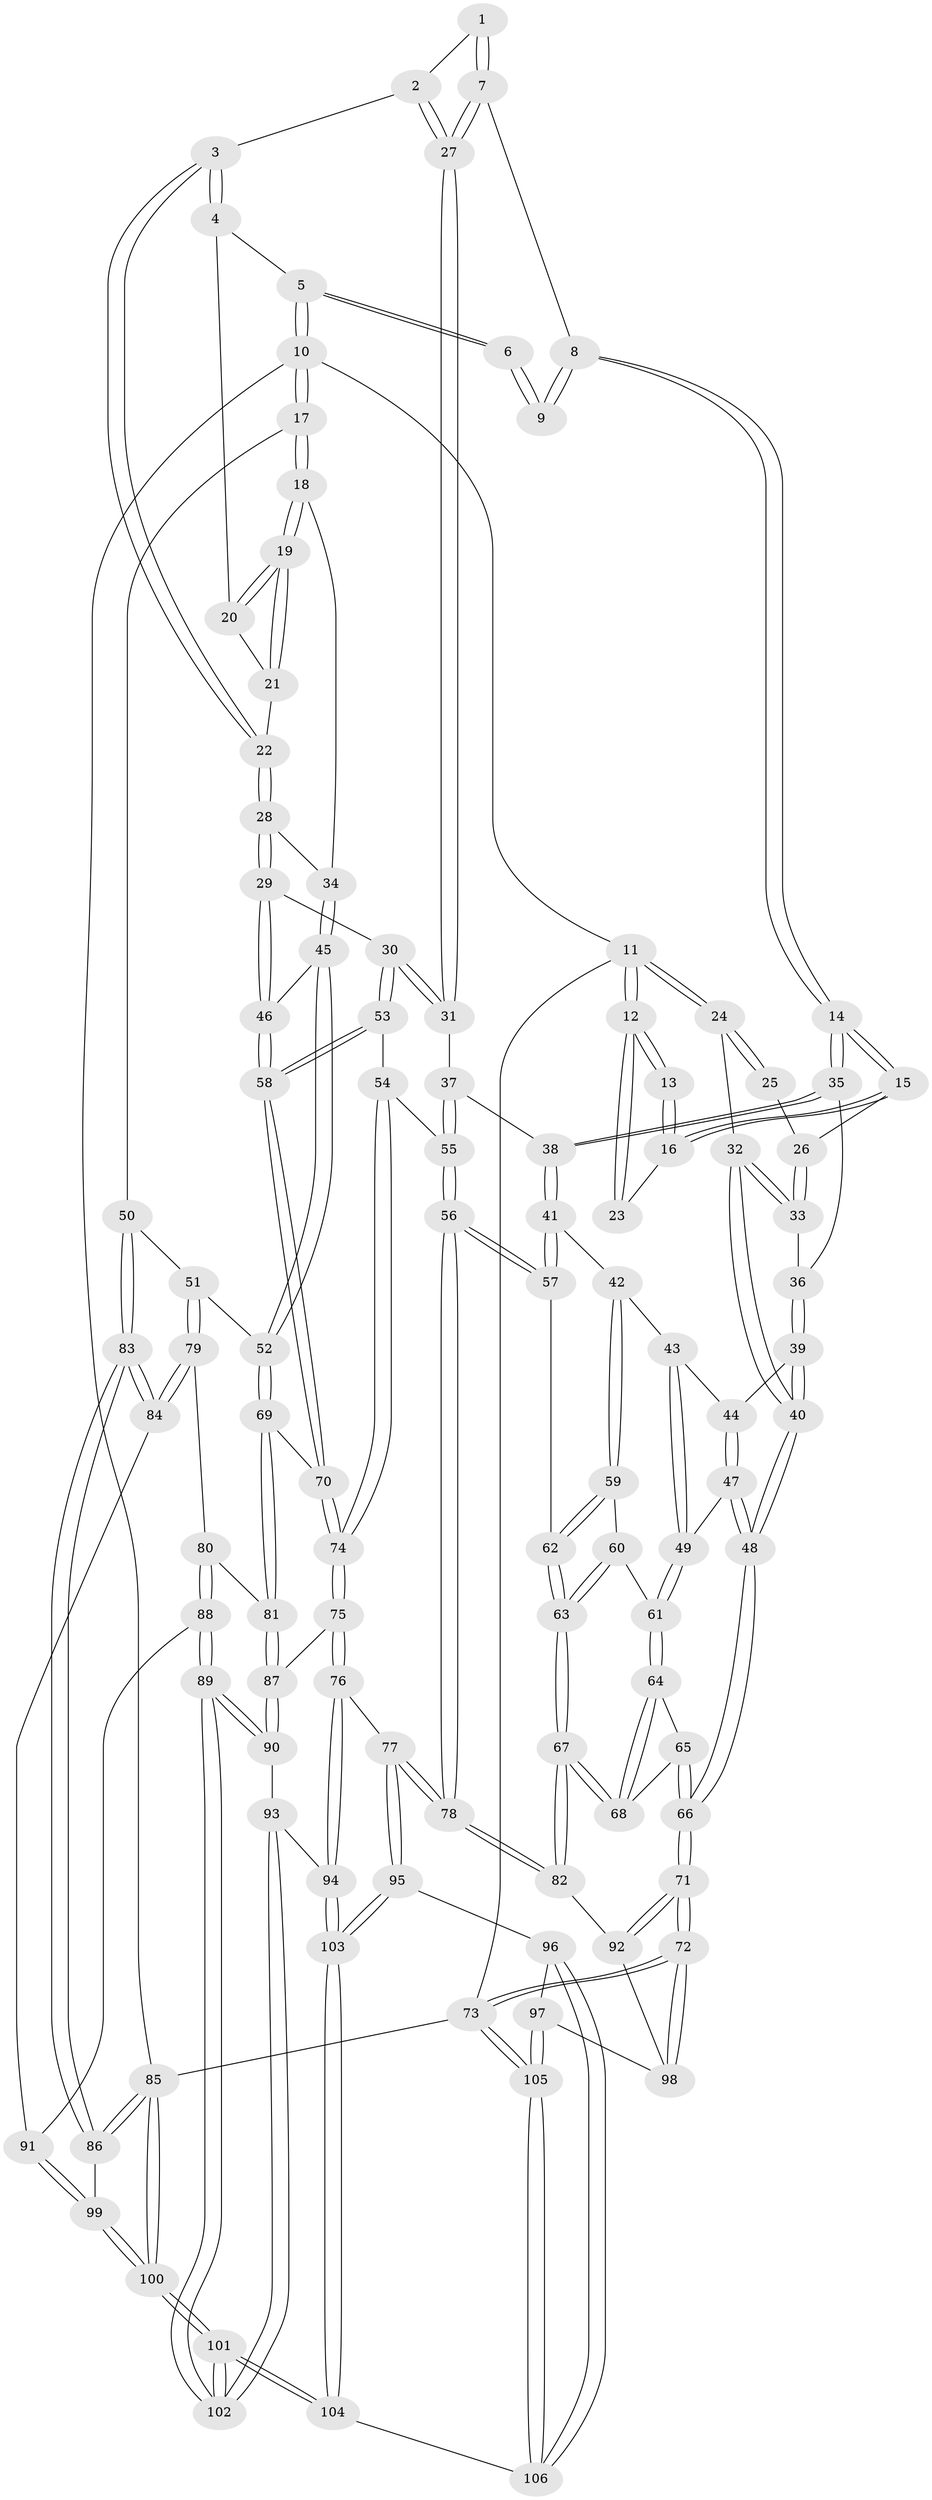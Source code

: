 // Generated by graph-tools (version 1.1) at 2025/01/03/09/25 05:01:36]
// undirected, 106 vertices, 262 edges
graph export_dot {
graph [start="1"]
  node [color=gray90,style=filled];
  1 [pos="+0.4998403594814635+0"];
  2 [pos="+0.6186187032591245+0.11351449346325414"];
  3 [pos="+0.6610163052724728+0.09428873791727903"];
  4 [pos="+0.7919806223935649+0"];
  5 [pos="+0.8303224505416801+0"];
  6 [pos="+0.4969864923093132+0"];
  7 [pos="+0.4767592813129996+0.167925313879407"];
  8 [pos="+0.33492403856307235+0.09929073624050747"];
  9 [pos="+0.2848871487603452+0"];
  10 [pos="+1+0"];
  11 [pos="+0+0"];
  12 [pos="+0+0"];
  13 [pos="+0.21688014716087584+0"];
  14 [pos="+0.19173786947020985+0.19964582582367188"];
  15 [pos="+0.16203314362248408+0.16307708058251724"];
  16 [pos="+0.15487232376324034+0.13665005609732447"];
  17 [pos="+1+0.2253789086014036"];
  18 [pos="+1+0.22676127160774637"];
  19 [pos="+0.9144975293556507+0.18997829738218228"];
  20 [pos="+0.7992962232806697+0"];
  21 [pos="+0.7955691782474102+0.17686081942931617"];
  22 [pos="+0.7650949274316373+0.19644489821465497"];
  23 [pos="+0.06789285500607355+0.08462645478648752"];
  24 [pos="+0+0"];
  25 [pos="+0.033101619005368+0.10774539877130372"];
  26 [pos="+0+0.18394834296717777"];
  27 [pos="+0.5070416171307867+0.2174704947167952"];
  28 [pos="+0.7224293912024933+0.279776966454237"];
  29 [pos="+0.6814388851413188+0.3150614103371199"];
  30 [pos="+0.6754423905514251+0.315633067074201"];
  31 [pos="+0.5070782616105788+0.2181321416692957"];
  32 [pos="+0+0.20463020784629654"];
  33 [pos="+0+0.1956217617151416"];
  34 [pos="+0.8726081089165412+0.307644488020434"];
  35 [pos="+0.1943721371511571+0.2210376114221466"];
  36 [pos="+0.0745483028537233+0.2731425789892698"];
  37 [pos="+0.4418885308174918+0.2909632293677421"];
  38 [pos="+0.2404122546692491+0.3075252152157922"];
  39 [pos="+0.032600338855701655+0.34315318315743304"];
  40 [pos="+0+0.31080411008646"];
  41 [pos="+0.2389865209954101+0.3119711172518682"];
  42 [pos="+0.23106518503205536+0.31909037212354485"];
  43 [pos="+0.10407388100783904+0.36558364494255374"];
  44 [pos="+0.038784470502052436+0.3493799098766802"];
  45 [pos="+0.8296012799108711+0.44937759098739244"];
  46 [pos="+0.7838121804894139+0.42299239543634054"];
  47 [pos="+0.04506956947888089+0.4527374779823687"];
  48 [pos="+0+0.527784102626698"];
  49 [pos="+0.08712436293693027+0.46498050700067517"];
  50 [pos="+1+0.41755391411635745"];
  51 [pos="+1+0.47370077493287643"];
  52 [pos="+0.8413321530107287+0.4642315665898377"];
  53 [pos="+0.5986630527850089+0.48114444983837096"];
  54 [pos="+0.49409549791481766+0.49231071315995517"];
  55 [pos="+0.4610944724827414+0.4827732827262877"];
  56 [pos="+0.4070176547095006+0.5174872043946813"];
  57 [pos="+0.3071673304335719+0.4964553226804232"];
  58 [pos="+0.6474459994221914+0.5299095855217502"];
  59 [pos="+0.18199551719348178+0.40714826819760025"];
  60 [pos="+0.1339440721046621+0.46495075851675666"];
  61 [pos="+0.08850184948005381+0.46606024684169145"];
  62 [pos="+0.2365100052946801+0.5462920112506587"];
  63 [pos="+0.21827350178478058+0.5627180424805623"];
  64 [pos="+0.08503211061464823+0.4959915017183504"];
  65 [pos="+0.004983512247709686+0.6167024786445485"];
  66 [pos="+0+0.6165165532955219"];
  67 [pos="+0.17799198137114963+0.6638681737926189"];
  68 [pos="+0.17782549179031437+0.6637948298985018"];
  69 [pos="+0.7647825030731354+0.6226611092897476"];
  70 [pos="+0.6494545097267229+0.5335088184364756"];
  71 [pos="+0+0.7230349221885307"];
  72 [pos="+0+1"];
  73 [pos="+0+1"];
  74 [pos="+0.5554318599869695+0.676380005773773"];
  75 [pos="+0.552589148230638+0.7154970595263952"];
  76 [pos="+0.5132403126053573+0.7425142690552954"];
  77 [pos="+0.3910230707481759+0.7712788783498427"];
  78 [pos="+0.3854685438929014+0.7636269714508835"];
  79 [pos="+0.9015157396440431+0.6636689692689018"];
  80 [pos="+0.8108134714656449+0.677600455962435"];
  81 [pos="+0.7731014785465896+0.6604467733647927"];
  82 [pos="+0.17904648853777802+0.6662307503843894"];
  83 [pos="+1+0.8004884056487737"];
  84 [pos="+1+0.7712814574724929"];
  85 [pos="+1+1"];
  86 [pos="+1+0.8384924822580896"];
  87 [pos="+0.6953464799570801+0.7221892659816267"];
  88 [pos="+0.8600544753298913+0.8259326833395019"];
  89 [pos="+0.770291263825756+0.8943461983415077"];
  90 [pos="+0.6961444307772405+0.7353159528467602"];
  91 [pos="+0.8863614827739933+0.8356033417473445"];
  92 [pos="+0.10919050758582342+0.795922507534615"];
  93 [pos="+0.6370726968722464+0.8909530557282807"];
  94 [pos="+0.620633248397381+0.8910217269675043"];
  95 [pos="+0.37213791546936215+0.8809852477834904"];
  96 [pos="+0.17403004599799968+0.8981641912472549"];
  97 [pos="+0.1262324111988303+0.8753620936449951"];
  98 [pos="+0.12054019718157243+0.8686868329783719"];
  99 [pos="+0.90900699801126+0.9077971220370763"];
  100 [pos="+0.880102287894603+1"];
  101 [pos="+0.8329323349514718+1"];
  102 [pos="+0.7448525020978295+0.953293676137122"];
  103 [pos="+0.4266791855638756+1"];
  104 [pos="+0.42900198824597846+1"];
  105 [pos="+0+1"];
  106 [pos="+0.1931880560516283+1"];
  1 -- 2;
  1 -- 7;
  1 -- 7;
  2 -- 3;
  2 -- 27;
  2 -- 27;
  3 -- 4;
  3 -- 4;
  3 -- 22;
  3 -- 22;
  4 -- 5;
  4 -- 20;
  5 -- 6;
  5 -- 6;
  5 -- 10;
  5 -- 10;
  6 -- 9;
  6 -- 9;
  7 -- 8;
  7 -- 27;
  7 -- 27;
  8 -- 9;
  8 -- 9;
  8 -- 14;
  8 -- 14;
  10 -- 11;
  10 -- 17;
  10 -- 17;
  10 -- 85;
  11 -- 12;
  11 -- 12;
  11 -- 24;
  11 -- 24;
  11 -- 73;
  12 -- 13;
  12 -- 13;
  12 -- 23;
  12 -- 23;
  13 -- 16;
  13 -- 16;
  14 -- 15;
  14 -- 15;
  14 -- 35;
  14 -- 35;
  15 -- 16;
  15 -- 16;
  15 -- 26;
  16 -- 23;
  17 -- 18;
  17 -- 18;
  17 -- 50;
  18 -- 19;
  18 -- 19;
  18 -- 34;
  19 -- 20;
  19 -- 20;
  19 -- 21;
  19 -- 21;
  20 -- 21;
  21 -- 22;
  22 -- 28;
  22 -- 28;
  24 -- 25;
  24 -- 25;
  24 -- 32;
  25 -- 26;
  26 -- 33;
  26 -- 33;
  27 -- 31;
  27 -- 31;
  28 -- 29;
  28 -- 29;
  28 -- 34;
  29 -- 30;
  29 -- 46;
  29 -- 46;
  30 -- 31;
  30 -- 31;
  30 -- 53;
  30 -- 53;
  31 -- 37;
  32 -- 33;
  32 -- 33;
  32 -- 40;
  32 -- 40;
  33 -- 36;
  34 -- 45;
  34 -- 45;
  35 -- 36;
  35 -- 38;
  35 -- 38;
  36 -- 39;
  36 -- 39;
  37 -- 38;
  37 -- 55;
  37 -- 55;
  38 -- 41;
  38 -- 41;
  39 -- 40;
  39 -- 40;
  39 -- 44;
  40 -- 48;
  40 -- 48;
  41 -- 42;
  41 -- 57;
  41 -- 57;
  42 -- 43;
  42 -- 59;
  42 -- 59;
  43 -- 44;
  43 -- 49;
  43 -- 49;
  44 -- 47;
  44 -- 47;
  45 -- 46;
  45 -- 52;
  45 -- 52;
  46 -- 58;
  46 -- 58;
  47 -- 48;
  47 -- 48;
  47 -- 49;
  48 -- 66;
  48 -- 66;
  49 -- 61;
  49 -- 61;
  50 -- 51;
  50 -- 83;
  50 -- 83;
  51 -- 52;
  51 -- 79;
  51 -- 79;
  52 -- 69;
  52 -- 69;
  53 -- 54;
  53 -- 58;
  53 -- 58;
  54 -- 55;
  54 -- 74;
  54 -- 74;
  55 -- 56;
  55 -- 56;
  56 -- 57;
  56 -- 57;
  56 -- 78;
  56 -- 78;
  57 -- 62;
  58 -- 70;
  58 -- 70;
  59 -- 60;
  59 -- 62;
  59 -- 62;
  60 -- 61;
  60 -- 63;
  60 -- 63;
  61 -- 64;
  61 -- 64;
  62 -- 63;
  62 -- 63;
  63 -- 67;
  63 -- 67;
  64 -- 65;
  64 -- 68;
  64 -- 68;
  65 -- 66;
  65 -- 66;
  65 -- 68;
  66 -- 71;
  66 -- 71;
  67 -- 68;
  67 -- 68;
  67 -- 82;
  67 -- 82;
  69 -- 70;
  69 -- 81;
  69 -- 81;
  70 -- 74;
  70 -- 74;
  71 -- 72;
  71 -- 72;
  71 -- 92;
  71 -- 92;
  72 -- 73;
  72 -- 73;
  72 -- 98;
  72 -- 98;
  73 -- 105;
  73 -- 105;
  73 -- 85;
  74 -- 75;
  74 -- 75;
  75 -- 76;
  75 -- 76;
  75 -- 87;
  76 -- 77;
  76 -- 94;
  76 -- 94;
  77 -- 78;
  77 -- 78;
  77 -- 95;
  77 -- 95;
  78 -- 82;
  78 -- 82;
  79 -- 80;
  79 -- 84;
  79 -- 84;
  80 -- 81;
  80 -- 88;
  80 -- 88;
  81 -- 87;
  81 -- 87;
  82 -- 92;
  83 -- 84;
  83 -- 84;
  83 -- 86;
  83 -- 86;
  84 -- 91;
  85 -- 86;
  85 -- 86;
  85 -- 100;
  85 -- 100;
  86 -- 99;
  87 -- 90;
  87 -- 90;
  88 -- 89;
  88 -- 89;
  88 -- 91;
  89 -- 90;
  89 -- 90;
  89 -- 102;
  89 -- 102;
  90 -- 93;
  91 -- 99;
  91 -- 99;
  92 -- 98;
  93 -- 94;
  93 -- 102;
  93 -- 102;
  94 -- 103;
  94 -- 103;
  95 -- 96;
  95 -- 103;
  95 -- 103;
  96 -- 97;
  96 -- 106;
  96 -- 106;
  97 -- 98;
  97 -- 105;
  97 -- 105;
  99 -- 100;
  99 -- 100;
  100 -- 101;
  100 -- 101;
  101 -- 102;
  101 -- 102;
  101 -- 104;
  101 -- 104;
  103 -- 104;
  103 -- 104;
  104 -- 106;
  105 -- 106;
  105 -- 106;
}
